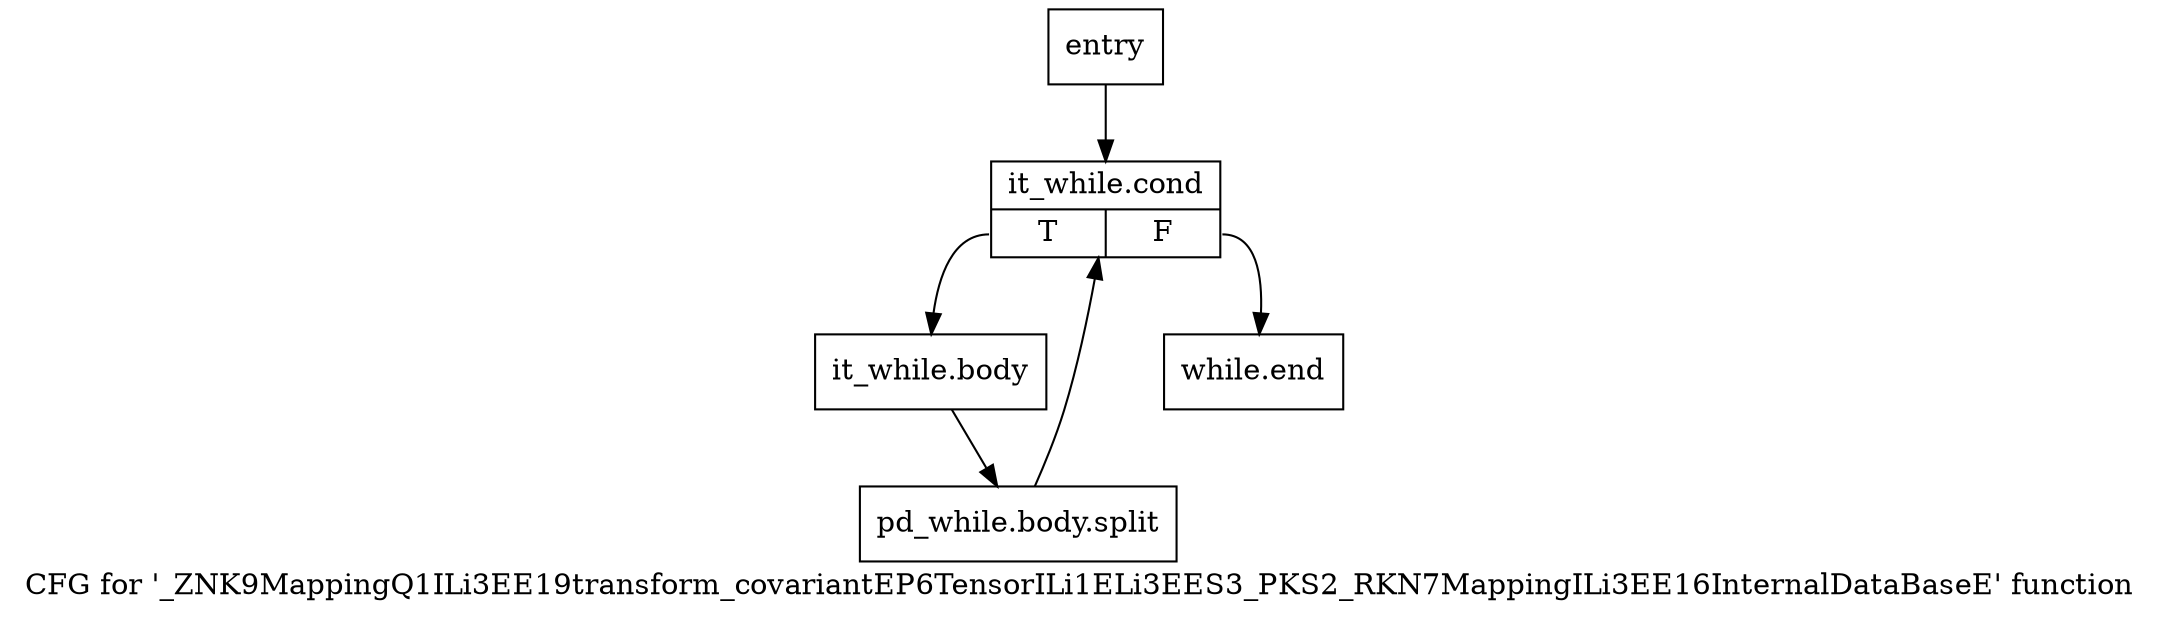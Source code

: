 digraph "CFG for '_ZNK9MappingQ1ILi3EE19transform_covariantEP6TensorILi1ELi3EES3_PKS2_RKN7MappingILi3EE16InternalDataBaseE' function" {
	label="CFG for '_ZNK9MappingQ1ILi3EE19transform_covariantEP6TensorILi1ELi3EES3_PKS2_RKN7MappingILi3EE16InternalDataBaseE' function";

	Node0x60d42c0 [shape=record,label="{entry}"];
	Node0x60d42c0 -> Node0x60d4310;
	Node0x60d4310 [shape=record,label="{it_while.cond|{<s0>T|<s1>F}}"];
	Node0x60d4310:s0 -> Node0x60d4360;
	Node0x60d4310:s1 -> Node0x60d43b0;
	Node0x60d4360 [shape=record,label="{it_while.body}"];
	Node0x60d4360 -> Node0xab81da0;
	Node0xab81da0 [shape=record,label="{pd_while.body.split}"];
	Node0xab81da0 -> Node0x60d4310;
	Node0x60d43b0 [shape=record,label="{while.end}"];
}
